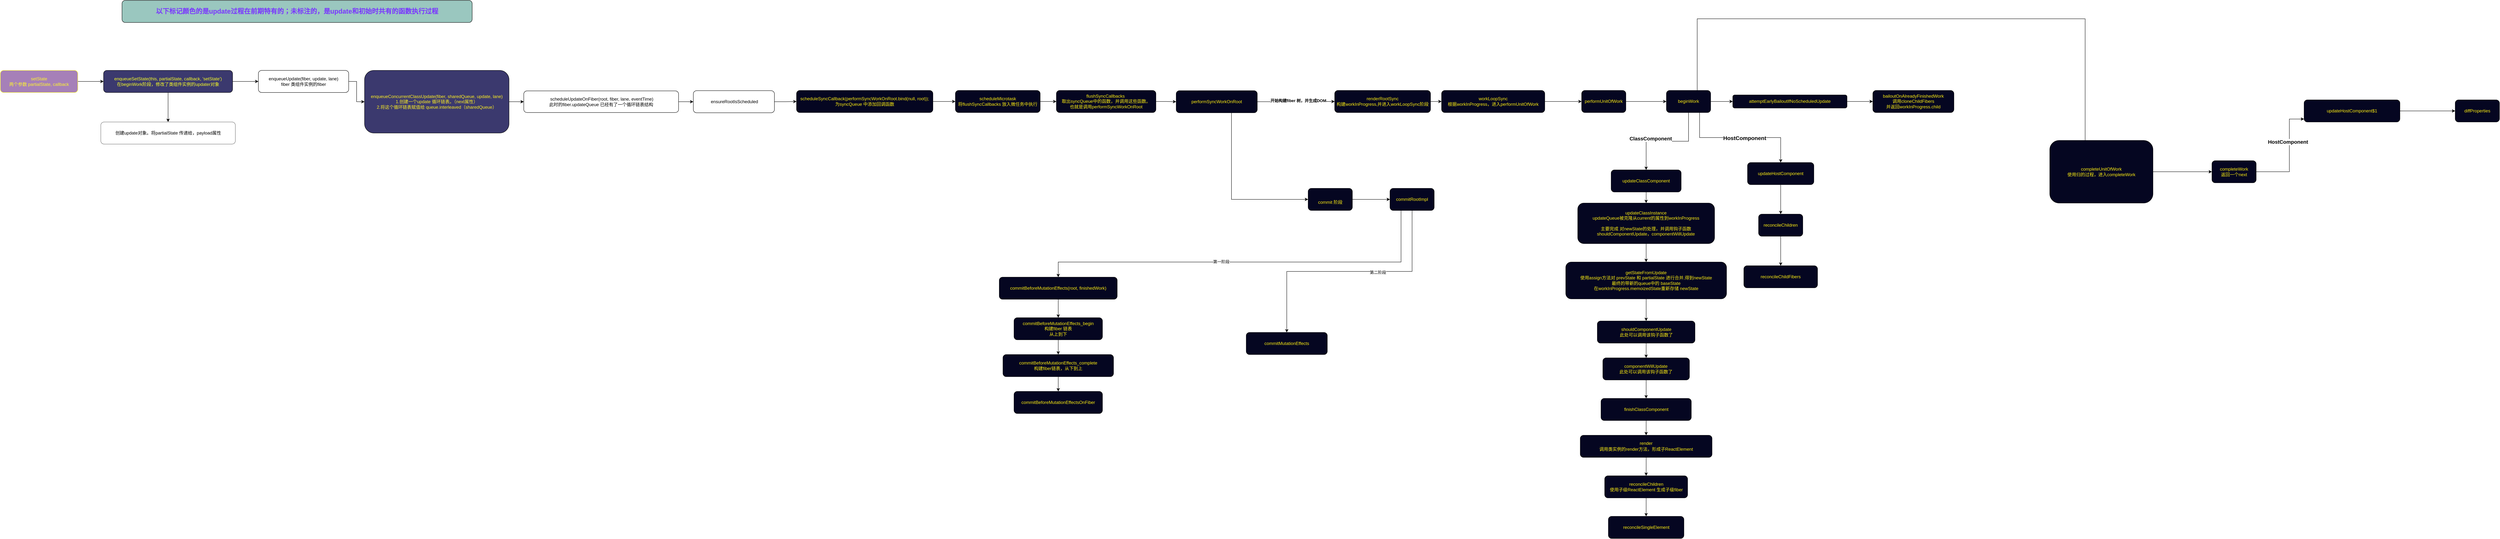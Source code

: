 <mxfile version="22.1.3" type="github">
  <diagram name="第 1 页" id="3YBVpO7ZpEj_d3O6oqKE">
    <mxGraphModel dx="2261" dy="1927" grid="1" gridSize="10" guides="1" tooltips="1" connect="1" arrows="1" fold="1" page="1" pageScale="1" pageWidth="827" pageHeight="1169" math="0" shadow="0">
      <root>
        <mxCell id="0" />
        <mxCell id="1" parent="0" />
        <mxCell id="BOhbTPmh6wwlVowSZ8-B-3" value="" style="edgeStyle=orthogonalEdgeStyle;rounded=0;orthogonalLoop=1;jettySize=auto;html=1;" parent="1" source="BOhbTPmh6wwlVowSZ8-B-1" target="BOhbTPmh6wwlVowSZ8-B-2" edge="1">
          <mxGeometry relative="1" as="geometry" />
        </mxCell>
        <mxCell id="BOhbTPmh6wwlVowSZ8-B-1" value="setState&lt;br&gt;两个参数&amp;nbsp;partialState, callback" style="rounded=1;whiteSpace=wrap;html=1;strokeColor=#FFFF1C;fillColor=#A680B8;fontColor=#FFF82B;" parent="1" vertex="1">
          <mxGeometry x="-240" y="100" width="210" height="60" as="geometry" />
        </mxCell>
        <mxCell id="BOhbTPmh6wwlVowSZ8-B-7" value="" style="edgeStyle=orthogonalEdgeStyle;rounded=0;orthogonalLoop=1;jettySize=auto;html=1;" parent="1" source="BOhbTPmh6wwlVowSZ8-B-2" target="BOhbTPmh6wwlVowSZ8-B-6" edge="1">
          <mxGeometry relative="1" as="geometry" />
        </mxCell>
        <mxCell id="BOhbTPmh6wwlVowSZ8-B-9" value="" style="edgeStyle=orthogonalEdgeStyle;rounded=0;orthogonalLoop=1;jettySize=auto;html=1;" parent="1" source="BOhbTPmh6wwlVowSZ8-B-2" target="BOhbTPmh6wwlVowSZ8-B-8" edge="1">
          <mxGeometry relative="1" as="geometry" />
        </mxCell>
        <mxCell id="BOhbTPmh6wwlVowSZ8-B-2" value="enqueueSetState(this, partialState, callback, &#39;setState&#39;)&lt;br&gt;在beginWork阶段，修改了类组件实例的updater对象" style="whiteSpace=wrap;html=1;rounded=1;fontColor=#F8FF26;strokeColor=#000000;fillColor=#3B396E;" parent="1" vertex="1">
          <mxGeometry x="40" y="100" width="350" height="60" as="geometry" />
        </mxCell>
        <mxCell id="BOhbTPmh6wwlVowSZ8-B-6" value="创建update对象。将partialState 传递给，payload属性" style="whiteSpace=wrap;html=1;rounded=1;strokeColor=#6E6E6E;" parent="1" vertex="1">
          <mxGeometry x="32.5" y="240" width="365" height="60" as="geometry" />
        </mxCell>
        <mxCell id="BOhbTPmh6wwlVowSZ8-B-11" value="" style="edgeStyle=orthogonalEdgeStyle;rounded=0;orthogonalLoop=1;jettySize=auto;html=1;" parent="1" source="BOhbTPmh6wwlVowSZ8-B-8" target="BOhbTPmh6wwlVowSZ8-B-10" edge="1">
          <mxGeometry relative="1" as="geometry" />
        </mxCell>
        <mxCell id="BOhbTPmh6wwlVowSZ8-B-8" value="enqueueUpdate(fiber, update, lane)&lt;br&gt;fiber 类组件实例的fiber" style="whiteSpace=wrap;html=1;rounded=1;" parent="1" vertex="1">
          <mxGeometry x="460" y="100" width="245" height="60" as="geometry" />
        </mxCell>
        <mxCell id="BOhbTPmh6wwlVowSZ8-B-16" style="edgeStyle=orthogonalEdgeStyle;rounded=0;orthogonalLoop=1;jettySize=auto;html=1;exitX=1;exitY=0.5;exitDx=0;exitDy=0;" parent="1" source="BOhbTPmh6wwlVowSZ8-B-10" target="BOhbTPmh6wwlVowSZ8-B-14" edge="1">
          <mxGeometry relative="1" as="geometry" />
        </mxCell>
        <mxCell id="BOhbTPmh6wwlVowSZ8-B-10" value="enqueueConcurrentClassUpdate(fiber, sharedQueue, update, lane)&lt;br&gt;1.创建一个update 循环链表。（next属性）&lt;br&gt;2.将这个循环链表赋值给&amp;nbsp;queue.interleaved（sharedQueue）" style="whiteSpace=wrap;html=1;rounded=1;strokeColor=#000000;fillColor=#3B396E;fontColor=#FFF021;" parent="1" vertex="1">
          <mxGeometry x="748" y="100" width="392" height="170" as="geometry" />
        </mxCell>
        <mxCell id="BOhbTPmh6wwlVowSZ8-B-18" value="" style="edgeStyle=orthogonalEdgeStyle;rounded=0;orthogonalLoop=1;jettySize=auto;html=1;" parent="1" source="BOhbTPmh6wwlVowSZ8-B-14" target="BOhbTPmh6wwlVowSZ8-B-17" edge="1">
          <mxGeometry relative="1" as="geometry" />
        </mxCell>
        <mxCell id="BOhbTPmh6wwlVowSZ8-B-14" value="&amp;nbsp;scheduleUpdateOnFiber(root, fiber, lane, eventTime)&lt;br&gt;此时的fiber.updateQueue 已经有了一个循环链表结构" style="whiteSpace=wrap;html=1;rounded=1;" parent="1" vertex="1">
          <mxGeometry x="1180" y="155.63" width="420" height="58.75" as="geometry" />
        </mxCell>
        <mxCell id="BOhbTPmh6wwlVowSZ8-B-21" value="" style="edgeStyle=orthogonalEdgeStyle;rounded=0;orthogonalLoop=1;jettySize=auto;html=1;" parent="1" source="BOhbTPmh6wwlVowSZ8-B-17" target="BOhbTPmh6wwlVowSZ8-B-20" edge="1">
          <mxGeometry relative="1" as="geometry" />
        </mxCell>
        <mxCell id="BOhbTPmh6wwlVowSZ8-B-17" value="&amp;nbsp;ensureRootIsScheduled" style="whiteSpace=wrap;html=1;rounded=1;" parent="1" vertex="1">
          <mxGeometry x="1640" y="155.01" width="220" height="60" as="geometry" />
        </mxCell>
        <mxCell id="BOhbTPmh6wwlVowSZ8-B-19" value="以下标记颜色的是update过程在前期特有的；未标注的，是update和初始时共有的函数执行过程" style="rounded=1;whiteSpace=wrap;html=1;fontColor=#7936FF;fillColor=#9AC7BF;fontSize=18;fontStyle=1" parent="1" vertex="1">
          <mxGeometry x="90" y="-90" width="950" height="60" as="geometry" />
        </mxCell>
        <mxCell id="gff9xbBirFWEVuY0ia5b-2" value="" style="edgeStyle=orthogonalEdgeStyle;rounded=0;orthogonalLoop=1;jettySize=auto;html=1;" parent="1" source="BOhbTPmh6wwlVowSZ8-B-20" target="gff9xbBirFWEVuY0ia5b-1" edge="1">
          <mxGeometry relative="1" as="geometry" />
        </mxCell>
        <mxCell id="BOhbTPmh6wwlVowSZ8-B-20" value="scheduleSyncCallback(performSyncWorkOnRoot.bind(null, root));&lt;br&gt;为syncQueue 中添加回调函数" style="whiteSpace=wrap;html=1;rounded=1;fillColor=#050621;fontColor=#FFEF12;" parent="1" vertex="1">
          <mxGeometry x="1920" y="154.38" width="370" height="60" as="geometry" />
        </mxCell>
        <mxCell id="gff9xbBirFWEVuY0ia5b-4" value="" style="edgeStyle=orthogonalEdgeStyle;rounded=0;orthogonalLoop=1;jettySize=auto;html=1;" parent="1" source="gff9xbBirFWEVuY0ia5b-1" target="gff9xbBirFWEVuY0ia5b-3" edge="1">
          <mxGeometry relative="1" as="geometry" />
        </mxCell>
        <mxCell id="gff9xbBirFWEVuY0ia5b-1" value="scheduleMicrotask&lt;br&gt;将flushSyncCallbacks 放入微任务中执行" style="whiteSpace=wrap;html=1;fillColor=#050621;fontColor=#FFEF12;rounded=1;" parent="1" vertex="1">
          <mxGeometry x="2351" y="154.38" width="230" height="60" as="geometry" />
        </mxCell>
        <mxCell id="gff9xbBirFWEVuY0ia5b-6" value="" style="edgeStyle=orthogonalEdgeStyle;rounded=0;orthogonalLoop=1;jettySize=auto;html=1;" parent="1" source="gff9xbBirFWEVuY0ia5b-3" target="gff9xbBirFWEVuY0ia5b-5" edge="1">
          <mxGeometry relative="1" as="geometry" />
        </mxCell>
        <mxCell id="gff9xbBirFWEVuY0ia5b-3" value="flushSyncCallbacks&amp;nbsp;&lt;br&gt;取出syncQueue中的函数，并调用这些函数。&lt;br&gt;也就是调用performSyncWorkOnRoot" style="whiteSpace=wrap;html=1;fillColor=#050621;fontColor=#FFEF12;rounded=1;" parent="1" vertex="1">
          <mxGeometry x="2625" y="154.38" width="270" height="60" as="geometry" />
        </mxCell>
        <mxCell id="gff9xbBirFWEVuY0ia5b-8" value="" style="edgeStyle=orthogonalEdgeStyle;rounded=0;orthogonalLoop=1;jettySize=auto;html=1;" parent="1" source="gff9xbBirFWEVuY0ia5b-5" target="gff9xbBirFWEVuY0ia5b-7" edge="1">
          <mxGeometry relative="1" as="geometry" />
        </mxCell>
        <mxCell id="jXGPF6tWEDYVgl1Ts_CV-10" value="开始构建fiber 树，并生成DOM" style="edgeLabel;html=1;align=center;verticalAlign=middle;resizable=0;points=[];fontStyle=1" vertex="1" connectable="0" parent="gff9xbBirFWEVuY0ia5b-8">
          <mxGeometry x="0.057" y="3" relative="1" as="geometry">
            <mxPoint as="offset" />
          </mxGeometry>
        </mxCell>
        <mxCell id="jXGPF6tWEDYVgl1Ts_CV-9" value="" style="edgeStyle=orthogonalEdgeStyle;rounded=0;orthogonalLoop=1;jettySize=auto;html=1;" edge="1" parent="1" source="gff9xbBirFWEVuY0ia5b-5" target="jXGPF6tWEDYVgl1Ts_CV-8">
          <mxGeometry relative="1" as="geometry">
            <Array as="points">
              <mxPoint x="3100" y="450" />
            </Array>
          </mxGeometry>
        </mxCell>
        <mxCell id="gff9xbBirFWEVuY0ia5b-5" value="performSyncWorkOnRoot" style="whiteSpace=wrap;html=1;fillColor=#050621;fontColor=#FFEF12;rounded=1;" parent="1" vertex="1">
          <mxGeometry x="2950" y="155" width="220" height="60" as="geometry" />
        </mxCell>
        <mxCell id="gff9xbBirFWEVuY0ia5b-10" value="" style="edgeStyle=orthogonalEdgeStyle;rounded=0;orthogonalLoop=1;jettySize=auto;html=1;" parent="1" source="gff9xbBirFWEVuY0ia5b-7" target="gff9xbBirFWEVuY0ia5b-9" edge="1">
          <mxGeometry relative="1" as="geometry" />
        </mxCell>
        <mxCell id="gff9xbBirFWEVuY0ia5b-7" value="renderRootSync&lt;br&gt;构建workInProgress,并进入workLoopSync阶段" style="whiteSpace=wrap;html=1;fillColor=#050621;fontColor=#FFEF12;rounded=1;" parent="1" vertex="1">
          <mxGeometry x="3380" y="154.38" width="260" height="60" as="geometry" />
        </mxCell>
        <mxCell id="gff9xbBirFWEVuY0ia5b-18" value="" style="edgeStyle=orthogonalEdgeStyle;rounded=0;orthogonalLoop=1;jettySize=auto;html=1;" parent="1" source="gff9xbBirFWEVuY0ia5b-9" target="gff9xbBirFWEVuY0ia5b-17" edge="1">
          <mxGeometry relative="1" as="geometry" />
        </mxCell>
        <mxCell id="gff9xbBirFWEVuY0ia5b-9" value="workLoopSync&lt;br&gt;根据workInProgress，进入performUnitOfWork" style="whiteSpace=wrap;html=1;fillColor=#050621;fontColor=#FFEF12;rounded=1;" parent="1" vertex="1">
          <mxGeometry x="3670" y="154.38" width="280" height="60" as="geometry" />
        </mxCell>
        <mxCell id="gff9xbBirFWEVuY0ia5b-14" value="" style="edgeStyle=orthogonalEdgeStyle;rounded=0;orthogonalLoop=1;jettySize=auto;html=1;" parent="1" source="gff9xbBirFWEVuY0ia5b-11" target="gff9xbBirFWEVuY0ia5b-13" edge="1">
          <mxGeometry relative="1" as="geometry" />
        </mxCell>
        <mxCell id="gff9xbBirFWEVuY0ia5b-21" value="" style="edgeStyle=orthogonalEdgeStyle;rounded=0;orthogonalLoop=1;jettySize=auto;html=1;" parent="1" source="gff9xbBirFWEVuY0ia5b-11" target="gff9xbBirFWEVuY0ia5b-20" edge="1">
          <mxGeometry relative="1" as="geometry" />
        </mxCell>
        <mxCell id="gff9xbBirFWEVuY0ia5b-22" value="ClassComponent" style="edgeLabel;html=1;align=center;verticalAlign=middle;resizable=0;points=[];fontStyle=1;fontSize=14;" parent="gff9xbBirFWEVuY0ia5b-21" vertex="1" connectable="0">
          <mxGeometry x="-0.209" y="1" relative="1" as="geometry">
            <mxPoint x="-74" y="-8" as="offset" />
          </mxGeometry>
        </mxCell>
        <mxCell id="gff9xbBirFWEVuY0ia5b-41" style="edgeStyle=orthogonalEdgeStyle;rounded=0;orthogonalLoop=1;jettySize=auto;html=1;exitX=0.75;exitY=1;exitDx=0;exitDy=0;entryX=0.5;entryY=0;entryDx=0;entryDy=0;" parent="1" source="gff9xbBirFWEVuY0ia5b-11" target="gff9xbBirFWEVuY0ia5b-39" edge="1">
          <mxGeometry relative="1" as="geometry" />
        </mxCell>
        <mxCell id="gff9xbBirFWEVuY0ia5b-42" value="HostComponent" style="edgeLabel;html=1;align=center;verticalAlign=middle;resizable=0;points=[];fontSize=15;fontStyle=1" parent="gff9xbBirFWEVuY0ia5b-41" vertex="1" connectable="0">
          <mxGeometry x="0.066" y="-1" relative="1" as="geometry">
            <mxPoint as="offset" />
          </mxGeometry>
        </mxCell>
        <mxCell id="gff9xbBirFWEVuY0ia5b-49" style="edgeStyle=orthogonalEdgeStyle;rounded=0;orthogonalLoop=1;jettySize=auto;html=1;exitX=0.696;exitY=0.002;exitDx=0;exitDy=0;entryX=0.567;entryY=0.058;entryDx=0;entryDy=0;entryPerimeter=0;exitPerimeter=0;" parent="1" source="gff9xbBirFWEVuY0ia5b-11" target="gff9xbBirFWEVuY0ia5b-47" edge="1">
          <mxGeometry relative="1" as="geometry">
            <mxPoint x="5120" y="380" as="targetPoint" />
            <Array as="points">
              <mxPoint x="4364" y="-40" />
              <mxPoint x="5416" y="-40" />
            </Array>
          </mxGeometry>
        </mxCell>
        <mxCell id="gff9xbBirFWEVuY0ia5b-11" value="beginWork" style="whiteSpace=wrap;html=1;fillColor=#050621;fontColor=#FFEF12;rounded=1;" parent="1" vertex="1">
          <mxGeometry x="4280" y="154.38" width="120" height="60" as="geometry" />
        </mxCell>
        <mxCell id="gff9xbBirFWEVuY0ia5b-16" value="" style="edgeStyle=orthogonalEdgeStyle;rounded=0;orthogonalLoop=1;jettySize=auto;html=1;" parent="1" source="gff9xbBirFWEVuY0ia5b-13" target="gff9xbBirFWEVuY0ia5b-15" edge="1">
          <mxGeometry relative="1" as="geometry" />
        </mxCell>
        <mxCell id="gff9xbBirFWEVuY0ia5b-13" value="attemptEarlyBailoutIfNoScheduledUpdate" style="whiteSpace=wrap;html=1;fillColor=#050621;fontColor=#FFEF12;rounded=1;" parent="1" vertex="1">
          <mxGeometry x="4460" y="166.57" width="310" height="35.62" as="geometry" />
        </mxCell>
        <mxCell id="gff9xbBirFWEVuY0ia5b-15" value="bailoutOnAlreadyFinishedWork&lt;br&gt;调用cloneChildFibers&lt;br&gt;并返回workInProgress.child" style="whiteSpace=wrap;html=1;fillColor=#050621;fontColor=#FFEF12;rounded=1;" parent="1" vertex="1">
          <mxGeometry x="4840" y="154.38" width="220" height="60" as="geometry" />
        </mxCell>
        <mxCell id="gff9xbBirFWEVuY0ia5b-19" style="edgeStyle=orthogonalEdgeStyle;rounded=0;orthogonalLoop=1;jettySize=auto;html=1;exitX=1;exitY=0.5;exitDx=0;exitDy=0;" parent="1" source="gff9xbBirFWEVuY0ia5b-17" target="gff9xbBirFWEVuY0ia5b-11" edge="1">
          <mxGeometry relative="1" as="geometry" />
        </mxCell>
        <mxCell id="gff9xbBirFWEVuY0ia5b-17" value="performUnitOfWork" style="whiteSpace=wrap;html=1;fillColor=#050621;fontColor=#FFEF12;rounded=1;" parent="1" vertex="1">
          <mxGeometry x="4050" y="154.38" width="120" height="60" as="geometry" />
        </mxCell>
        <mxCell id="gff9xbBirFWEVuY0ia5b-24" value="" style="edgeStyle=orthogonalEdgeStyle;rounded=0;orthogonalLoop=1;jettySize=auto;html=1;" parent="1" source="gff9xbBirFWEVuY0ia5b-20" target="gff9xbBirFWEVuY0ia5b-23" edge="1">
          <mxGeometry relative="1" as="geometry" />
        </mxCell>
        <mxCell id="gff9xbBirFWEVuY0ia5b-20" value="updateClassComponent" style="whiteSpace=wrap;html=1;fillColor=#050621;fontColor=#FFEF12;rounded=1;" parent="1" vertex="1">
          <mxGeometry x="4130" y="370" width="190" height="60" as="geometry" />
        </mxCell>
        <mxCell id="gff9xbBirFWEVuY0ia5b-26" value="" style="edgeStyle=orthogonalEdgeStyle;rounded=0;orthogonalLoop=1;jettySize=auto;html=1;" parent="1" source="gff9xbBirFWEVuY0ia5b-23" target="gff9xbBirFWEVuY0ia5b-25" edge="1">
          <mxGeometry relative="1" as="geometry" />
        </mxCell>
        <mxCell id="gff9xbBirFWEVuY0ia5b-23" value="updateClassInstance&lt;br&gt;updateQueue被克隆从current的属性到workInProgress&lt;br&gt;&lt;br&gt;主要完成 对newState的处理，并调用钩子函数&lt;br&gt;shouldComponentUpdate，componentWillUpdate" style="whiteSpace=wrap;html=1;fillColor=#050621;fontColor=#FFEF12;rounded=1;" parent="1" vertex="1">
          <mxGeometry x="4039.37" y="460" width="371.25" height="110" as="geometry" />
        </mxCell>
        <mxCell id="gff9xbBirFWEVuY0ia5b-28" value="" style="edgeStyle=orthogonalEdgeStyle;rounded=0;orthogonalLoop=1;jettySize=auto;html=1;" parent="1" source="gff9xbBirFWEVuY0ia5b-25" target="gff9xbBirFWEVuY0ia5b-27" edge="1">
          <mxGeometry relative="1" as="geometry" />
        </mxCell>
        <mxCell id="gff9xbBirFWEVuY0ia5b-25" value="getStateFromUpdate&lt;br&gt;使用assign方法对 prevState 和 partialState 进行合并,得到newState&lt;br&gt;最终的带新的queue中的 baseState&lt;br&gt;在workInProgress.memoizedState重新存储 newState" style="whiteSpace=wrap;html=1;fillColor=#050621;fontColor=#FFEF12;rounded=1;" parent="1" vertex="1">
          <mxGeometry x="4006.88" y="620" width="436.25" height="100" as="geometry" />
        </mxCell>
        <mxCell id="gff9xbBirFWEVuY0ia5b-30" value="" style="edgeStyle=orthogonalEdgeStyle;rounded=0;orthogonalLoop=1;jettySize=auto;html=1;" parent="1" source="gff9xbBirFWEVuY0ia5b-27" target="gff9xbBirFWEVuY0ia5b-29" edge="1">
          <mxGeometry relative="1" as="geometry" />
        </mxCell>
        <mxCell id="gff9xbBirFWEVuY0ia5b-27" value="shouldComponentUpdate&lt;br&gt;此处可以调用该钩子函数了" style="whiteSpace=wrap;html=1;fillColor=#050621;fontColor=#FFEF12;rounded=1;" parent="1" vertex="1">
          <mxGeometry x="4092.5" y="780" width="264.99" height="60" as="geometry" />
        </mxCell>
        <mxCell id="gff9xbBirFWEVuY0ia5b-32" value="" style="edgeStyle=orthogonalEdgeStyle;rounded=0;orthogonalLoop=1;jettySize=auto;html=1;" parent="1" source="gff9xbBirFWEVuY0ia5b-29" target="gff9xbBirFWEVuY0ia5b-31" edge="1">
          <mxGeometry relative="1" as="geometry" />
        </mxCell>
        <mxCell id="gff9xbBirFWEVuY0ia5b-29" value="componentWillUpdate&lt;br&gt;此处可以调用该钩子函数了" style="whiteSpace=wrap;html=1;fillColor=#050621;fontColor=#FFEF12;rounded=1;" parent="1" vertex="1">
          <mxGeometry x="4107.49" y="880" width="235.01" height="60" as="geometry" />
        </mxCell>
        <mxCell id="gff9xbBirFWEVuY0ia5b-34" value="" style="edgeStyle=orthogonalEdgeStyle;rounded=0;orthogonalLoop=1;jettySize=auto;html=1;" parent="1" source="gff9xbBirFWEVuY0ia5b-31" target="gff9xbBirFWEVuY0ia5b-33" edge="1">
          <mxGeometry relative="1" as="geometry" />
        </mxCell>
        <mxCell id="gff9xbBirFWEVuY0ia5b-31" value="finishClassComponent" style="whiteSpace=wrap;html=1;fillColor=#050621;fontColor=#FFEF12;rounded=1;" parent="1" vertex="1">
          <mxGeometry x="4102.5" y="990" width="245.01" height="60" as="geometry" />
        </mxCell>
        <mxCell id="gff9xbBirFWEVuY0ia5b-36" value="" style="edgeStyle=orthogonalEdgeStyle;rounded=0;orthogonalLoop=1;jettySize=auto;html=1;" parent="1" source="gff9xbBirFWEVuY0ia5b-33" target="gff9xbBirFWEVuY0ia5b-35" edge="1">
          <mxGeometry relative="1" as="geometry" />
        </mxCell>
        <mxCell id="gff9xbBirFWEVuY0ia5b-33" value="render&lt;br&gt;调用类实例的render方法，形成子ReactElement&lt;span style=&quot;color: rgb(86, 168, 245); font-family: &amp;quot;JetBrains Mono&amp;quot;, monospace; font-size: 9.8pt; background-color: rgb(30, 31, 34);&quot;&gt;&lt;/span&gt;" style="whiteSpace=wrap;html=1;fillColor=#050621;fontColor=#FFEF12;rounded=1;" parent="1" vertex="1">
          <mxGeometry x="4046.25" y="1090" width="357.51" height="60" as="geometry" />
        </mxCell>
        <mxCell id="gff9xbBirFWEVuY0ia5b-38" value="" style="edgeStyle=orthogonalEdgeStyle;rounded=0;orthogonalLoop=1;jettySize=auto;html=1;" parent="1" source="gff9xbBirFWEVuY0ia5b-35" target="gff9xbBirFWEVuY0ia5b-37" edge="1">
          <mxGeometry relative="1" as="geometry" />
        </mxCell>
        <mxCell id="gff9xbBirFWEVuY0ia5b-35" value="reconcileChildren&lt;br&gt;使用子级ReactElement 生成子级fiber" style="whiteSpace=wrap;html=1;fillColor=#050621;fontColor=#FFEF12;rounded=1;" parent="1" vertex="1">
          <mxGeometry x="4112.51" y="1200" width="224.99" height="60" as="geometry" />
        </mxCell>
        <mxCell id="gff9xbBirFWEVuY0ia5b-37" value="reconcileSingleElement" style="whiteSpace=wrap;html=1;fillColor=#050621;fontColor=#FFEF12;rounded=1;" parent="1" vertex="1">
          <mxGeometry x="4122.5" y="1310" width="204.99" height="60" as="geometry" />
        </mxCell>
        <mxCell id="gff9xbBirFWEVuY0ia5b-44" value="" style="edgeStyle=orthogonalEdgeStyle;rounded=0;orthogonalLoop=1;jettySize=auto;html=1;" parent="1" source="gff9xbBirFWEVuY0ia5b-39" target="gff9xbBirFWEVuY0ia5b-43" edge="1">
          <mxGeometry relative="1" as="geometry" />
        </mxCell>
        <mxCell id="gff9xbBirFWEVuY0ia5b-39" value="updateHostComponent" style="whiteSpace=wrap;html=1;fillColor=#050621;fontColor=#FFEF12;rounded=1;" parent="1" vertex="1">
          <mxGeometry x="4500" y="350" width="180" height="60" as="geometry" />
        </mxCell>
        <mxCell id="gff9xbBirFWEVuY0ia5b-46" value="" style="edgeStyle=orthogonalEdgeStyle;rounded=0;orthogonalLoop=1;jettySize=auto;html=1;" parent="1" source="gff9xbBirFWEVuY0ia5b-43" target="gff9xbBirFWEVuY0ia5b-45" edge="1">
          <mxGeometry relative="1" as="geometry" />
        </mxCell>
        <mxCell id="gff9xbBirFWEVuY0ia5b-43" value="reconcileChildren" style="whiteSpace=wrap;html=1;fillColor=#050621;fontColor=#FFEF12;rounded=1;" parent="1" vertex="1">
          <mxGeometry x="4530" y="490" width="120" height="60" as="geometry" />
        </mxCell>
        <mxCell id="gff9xbBirFWEVuY0ia5b-45" value="reconcileChildFibers" style="whiteSpace=wrap;html=1;fillColor=#050621;fontColor=#FFEF12;rounded=1;" parent="1" vertex="1">
          <mxGeometry x="4490" y="630" width="200" height="60" as="geometry" />
        </mxCell>
        <mxCell id="jXGPF6tWEDYVgl1Ts_CV-2" value="" style="edgeStyle=orthogonalEdgeStyle;rounded=0;orthogonalLoop=1;jettySize=auto;html=1;" edge="1" parent="1" source="gff9xbBirFWEVuY0ia5b-47" target="jXGPF6tWEDYVgl1Ts_CV-1">
          <mxGeometry relative="1" as="geometry" />
        </mxCell>
        <mxCell id="gff9xbBirFWEVuY0ia5b-47" value="completeUnitOfWork&lt;br&gt;使用归的过程，进入completeWork" style="whiteSpace=wrap;html=1;fillColor=#050621;fontColor=#FFEF12;rounded=1;" parent="1" vertex="1">
          <mxGeometry x="5320" y="290" width="280" height="170" as="geometry" />
        </mxCell>
        <mxCell id="jXGPF6tWEDYVgl1Ts_CV-4" value="" style="edgeStyle=orthogonalEdgeStyle;rounded=0;orthogonalLoop=1;jettySize=auto;html=1;" edge="1" parent="1" source="jXGPF6tWEDYVgl1Ts_CV-1" target="jXGPF6tWEDYVgl1Ts_CV-3">
          <mxGeometry relative="1" as="geometry">
            <Array as="points">
              <mxPoint x="5970" y="375" />
              <mxPoint x="5970" y="232" />
            </Array>
          </mxGeometry>
        </mxCell>
        <mxCell id="jXGPF6tWEDYVgl1Ts_CV-5" value="HostComponent" style="edgeLabel;html=1;align=center;verticalAlign=middle;resizable=0;points=[];fontStyle=1;fontSize=14;" vertex="1" connectable="0" parent="jXGPF6tWEDYVgl1Ts_CV-4">
          <mxGeometry x="-0.214" y="4" relative="1" as="geometry">
            <mxPoint y="-64" as="offset" />
          </mxGeometry>
        </mxCell>
        <mxCell id="jXGPF6tWEDYVgl1Ts_CV-1" value="completeWork&lt;br&gt;返回一个next" style="whiteSpace=wrap;html=1;fillColor=#050621;fontColor=#FFEF12;rounded=1;" vertex="1" parent="1">
          <mxGeometry x="5760" y="345" width="120" height="60" as="geometry" />
        </mxCell>
        <mxCell id="jXGPF6tWEDYVgl1Ts_CV-7" value="" style="edgeStyle=orthogonalEdgeStyle;rounded=0;orthogonalLoop=1;jettySize=auto;html=1;" edge="1" parent="1" source="jXGPF6tWEDYVgl1Ts_CV-3" target="jXGPF6tWEDYVgl1Ts_CV-6">
          <mxGeometry relative="1" as="geometry" />
        </mxCell>
        <mxCell id="jXGPF6tWEDYVgl1Ts_CV-3" value="updateHostComponent$1" style="whiteSpace=wrap;html=1;fillColor=#050621;fontColor=#FFEF12;rounded=1;" vertex="1" parent="1">
          <mxGeometry x="6010" y="180" width="260" height="60" as="geometry" />
        </mxCell>
        <mxCell id="jXGPF6tWEDYVgl1Ts_CV-6" value="diffProperties" style="whiteSpace=wrap;html=1;fillColor=#050621;fontColor=#FFEF12;rounded=1;" vertex="1" parent="1">
          <mxGeometry x="6420" y="180" width="120" height="60" as="geometry" />
        </mxCell>
        <mxCell id="jXGPF6tWEDYVgl1Ts_CV-12" value="" style="edgeStyle=orthogonalEdgeStyle;rounded=0;orthogonalLoop=1;jettySize=auto;html=1;" edge="1" parent="1" source="jXGPF6tWEDYVgl1Ts_CV-8" target="jXGPF6tWEDYVgl1Ts_CV-11">
          <mxGeometry relative="1" as="geometry" />
        </mxCell>
        <mxCell id="jXGPF6tWEDYVgl1Ts_CV-8" value="&lt;br&gt;commit 阶段" style="whiteSpace=wrap;html=1;fillColor=#050621;fontColor=#FFEF12;rounded=1;" vertex="1" parent="1">
          <mxGeometry x="3308" y="420" width="120" height="60" as="geometry" />
        </mxCell>
        <mxCell id="jXGPF6tWEDYVgl1Ts_CV-14" value="" style="edgeStyle=orthogonalEdgeStyle;rounded=0;orthogonalLoop=1;jettySize=auto;html=1;" edge="1" parent="1" source="jXGPF6tWEDYVgl1Ts_CV-11" target="jXGPF6tWEDYVgl1Ts_CV-13">
          <mxGeometry relative="1" as="geometry">
            <Array as="points">
              <mxPoint x="3560" y="620" />
              <mxPoint x="2630" y="620" />
            </Array>
          </mxGeometry>
        </mxCell>
        <mxCell id="jXGPF6tWEDYVgl1Ts_CV-15" value="第一阶段" style="edgeLabel;html=1;align=center;verticalAlign=middle;resizable=0;points=[];" vertex="1" connectable="0" parent="jXGPF6tWEDYVgl1Ts_CV-14">
          <mxGeometry x="0.131" y="-1" relative="1" as="geometry">
            <mxPoint as="offset" />
          </mxGeometry>
        </mxCell>
        <mxCell id="jXGPF6tWEDYVgl1Ts_CV-24" style="edgeStyle=orthogonalEdgeStyle;rounded=0;orthogonalLoop=1;jettySize=auto;html=1;exitX=0.5;exitY=1;exitDx=0;exitDy=0;entryX=0.5;entryY=0;entryDx=0;entryDy=0;" edge="1" parent="1" source="jXGPF6tWEDYVgl1Ts_CV-11" target="jXGPF6tWEDYVgl1Ts_CV-22">
          <mxGeometry relative="1" as="geometry" />
        </mxCell>
        <mxCell id="jXGPF6tWEDYVgl1Ts_CV-25" value="第二阶段" style="edgeLabel;html=1;align=center;verticalAlign=middle;resizable=0;points=[];" vertex="1" connectable="0" parent="jXGPF6tWEDYVgl1Ts_CV-24">
          <mxGeometry x="-0.227" y="2" relative="1" as="geometry">
            <mxPoint x="1" as="offset" />
          </mxGeometry>
        </mxCell>
        <mxCell id="jXGPF6tWEDYVgl1Ts_CV-11" value="commitRootImpl" style="whiteSpace=wrap;html=1;fillColor=#050621;fontColor=#FFEF12;rounded=1;" vertex="1" parent="1">
          <mxGeometry x="3530" y="420" width="120" height="60" as="geometry" />
        </mxCell>
        <mxCell id="jXGPF6tWEDYVgl1Ts_CV-17" value="" style="edgeStyle=orthogonalEdgeStyle;rounded=0;orthogonalLoop=1;jettySize=auto;html=1;" edge="1" parent="1" source="jXGPF6tWEDYVgl1Ts_CV-13" target="jXGPF6tWEDYVgl1Ts_CV-16">
          <mxGeometry relative="1" as="geometry" />
        </mxCell>
        <mxCell id="jXGPF6tWEDYVgl1Ts_CV-13" value="commitBeforeMutationEffects(root, finishedWork)" style="whiteSpace=wrap;html=1;fillColor=#050621;fontColor=#FFEF12;rounded=1;" vertex="1" parent="1">
          <mxGeometry x="2470" y="661" width="320" height="60" as="geometry" />
        </mxCell>
        <mxCell id="jXGPF6tWEDYVgl1Ts_CV-19" value="" style="edgeStyle=orthogonalEdgeStyle;rounded=0;orthogonalLoop=1;jettySize=auto;html=1;" edge="1" parent="1" source="jXGPF6tWEDYVgl1Ts_CV-16" target="jXGPF6tWEDYVgl1Ts_CV-18">
          <mxGeometry relative="1" as="geometry" />
        </mxCell>
        <mxCell id="jXGPF6tWEDYVgl1Ts_CV-16" value="commitBeforeMutationEffects_begin&lt;br&gt;构建fiber 链表&lt;br&gt;从上到下" style="whiteSpace=wrap;html=1;fillColor=#050621;fontColor=#FFEF12;rounded=1;" vertex="1" parent="1">
          <mxGeometry x="2510" y="771" width="240" height="60" as="geometry" />
        </mxCell>
        <mxCell id="jXGPF6tWEDYVgl1Ts_CV-21" value="" style="edgeStyle=orthogonalEdgeStyle;rounded=0;orthogonalLoop=1;jettySize=auto;html=1;" edge="1" parent="1" source="jXGPF6tWEDYVgl1Ts_CV-18" target="jXGPF6tWEDYVgl1Ts_CV-20">
          <mxGeometry relative="1" as="geometry" />
        </mxCell>
        <mxCell id="jXGPF6tWEDYVgl1Ts_CV-18" value="commitBeforeMutationEffects_complete&lt;br&gt;构建fiber链表，从下到上" style="whiteSpace=wrap;html=1;fillColor=#050621;fontColor=#FFEF12;rounded=1;" vertex="1" parent="1">
          <mxGeometry x="2480" y="871" width="300" height="60" as="geometry" />
        </mxCell>
        <mxCell id="jXGPF6tWEDYVgl1Ts_CV-20" value="commitBeforeMutationEffectsOnFiber" style="whiteSpace=wrap;html=1;fillColor=#050621;fontColor=#FFEF12;rounded=1;" vertex="1" parent="1">
          <mxGeometry x="2510" y="971" width="240" height="60" as="geometry" />
        </mxCell>
        <mxCell id="jXGPF6tWEDYVgl1Ts_CV-22" value="commitMutationEffects" style="whiteSpace=wrap;html=1;fillColor=#050621;fontColor=#FFEF12;rounded=1;" vertex="1" parent="1">
          <mxGeometry x="3140" y="811" width="220" height="60" as="geometry" />
        </mxCell>
      </root>
    </mxGraphModel>
  </diagram>
</mxfile>
